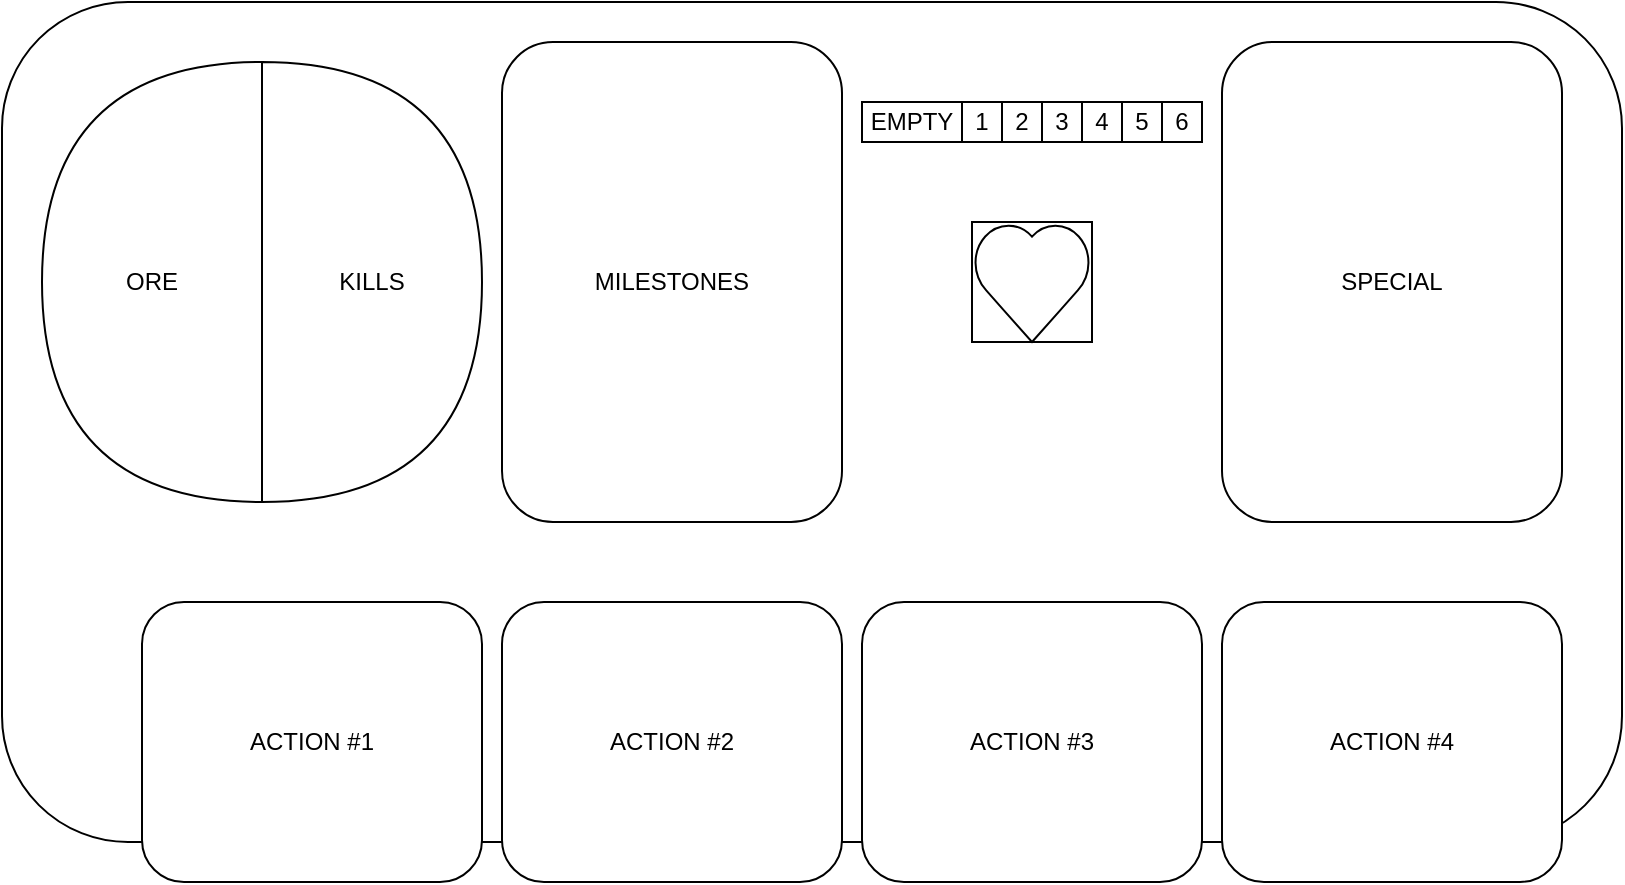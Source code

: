 <mxfile version="22.1.21" type="github">
  <diagram name="Page-1" id="8nauyLsj5Ewo60d0cPrG">
    <mxGraphModel dx="989" dy="546" grid="1" gridSize="10" guides="1" tooltips="1" connect="1" arrows="1" fold="1" page="1" pageScale="1" pageWidth="850" pageHeight="1100" math="0" shadow="0">
      <root>
        <mxCell id="0" />
        <mxCell id="1" parent="0" />
        <mxCell id="7X_QTkF-tOOl7FlQdKGh-1" value="" style="rounded=1;whiteSpace=wrap;html=1;movable=0;resizable=0;rotatable=0;deletable=0;editable=0;locked=1;connectable=0;" parent="1" vertex="1">
          <mxGeometry y="200" width="810" height="420" as="geometry" />
        </mxCell>
        <mxCell id="Jvut1_M2purDqiWmiB2W-1" value="ACTION #1" style="rounded=1;whiteSpace=wrap;html=1;" vertex="1" parent="1">
          <mxGeometry x="70" y="500" width="170" height="140" as="geometry" />
        </mxCell>
        <mxCell id="Jvut1_M2purDqiWmiB2W-9" value="ACTION #2" style="rounded=1;whiteSpace=wrap;html=1;" vertex="1" parent="1">
          <mxGeometry x="250" y="500" width="170" height="140" as="geometry" />
        </mxCell>
        <mxCell id="Jvut1_M2purDqiWmiB2W-10" value="ACTION #3" style="rounded=1;whiteSpace=wrap;html=1;" vertex="1" parent="1">
          <mxGeometry x="430" y="500" width="170" height="140" as="geometry" />
        </mxCell>
        <mxCell id="Jvut1_M2purDqiWmiB2W-11" value="ACTION #4" style="rounded=1;whiteSpace=wrap;html=1;" vertex="1" parent="1">
          <mxGeometry x="610" y="500" width="170" height="140" as="geometry" />
        </mxCell>
        <mxCell id="Jvut1_M2purDqiWmiB2W-26" value="SPECIAL" style="rounded=1;whiteSpace=wrap;html=1;" vertex="1" parent="1">
          <mxGeometry x="610" y="220" width="170" height="240" as="geometry" />
        </mxCell>
        <mxCell id="Jvut1_M2purDqiWmiB2W-27" value="MILESTONES" style="rounded=1;whiteSpace=wrap;html=1;" vertex="1" parent="1">
          <mxGeometry x="250" y="220" width="170" height="240" as="geometry" />
        </mxCell>
        <mxCell id="Jvut1_M2purDqiWmiB2W-28" value="" style="group" vertex="1" connectable="0" parent="1">
          <mxGeometry x="430" y="250" width="170" height="20" as="geometry" />
        </mxCell>
        <mxCell id="Jvut1_M2purDqiWmiB2W-16" value="2" style="rounded=0;whiteSpace=wrap;html=1;" vertex="1" parent="Jvut1_M2purDqiWmiB2W-28">
          <mxGeometry x="70" width="20" height="20" as="geometry" />
        </mxCell>
        <mxCell id="Jvut1_M2purDqiWmiB2W-17" value="3" style="rounded=0;whiteSpace=wrap;html=1;" vertex="1" parent="Jvut1_M2purDqiWmiB2W-28">
          <mxGeometry x="90" width="20" height="20" as="geometry" />
        </mxCell>
        <mxCell id="Jvut1_M2purDqiWmiB2W-18" value="4" style="rounded=0;whiteSpace=wrap;html=1;" vertex="1" parent="Jvut1_M2purDqiWmiB2W-28">
          <mxGeometry x="110" width="20" height="20" as="geometry" />
        </mxCell>
        <mxCell id="Jvut1_M2purDqiWmiB2W-19" value="5" style="rounded=0;whiteSpace=wrap;html=1;" vertex="1" parent="Jvut1_M2purDqiWmiB2W-28">
          <mxGeometry x="130" width="20" height="20" as="geometry" />
        </mxCell>
        <mxCell id="Jvut1_M2purDqiWmiB2W-20" value="6" style="rounded=0;whiteSpace=wrap;html=1;" vertex="1" parent="Jvut1_M2purDqiWmiB2W-28">
          <mxGeometry x="150" width="20" height="20" as="geometry" />
        </mxCell>
        <mxCell id="Jvut1_M2purDqiWmiB2W-21" value="1" style="rounded=0;whiteSpace=wrap;html=1;" vertex="1" parent="Jvut1_M2purDqiWmiB2W-28">
          <mxGeometry x="50" width="20" height="20" as="geometry" />
        </mxCell>
        <mxCell id="Jvut1_M2purDqiWmiB2W-22" value="EMPTY" style="rounded=0;whiteSpace=wrap;html=1;" vertex="1" parent="Jvut1_M2purDqiWmiB2W-28">
          <mxGeometry width="50" height="20" as="geometry" />
        </mxCell>
        <mxCell id="Jvut1_M2purDqiWmiB2W-40" value="" style="group" vertex="1" connectable="0" parent="1">
          <mxGeometry x="485" y="310" width="60" height="60" as="geometry" />
        </mxCell>
        <mxCell id="Jvut1_M2purDqiWmiB2W-37" value="" style="rounded=0;whiteSpace=wrap;html=1;" vertex="1" parent="Jvut1_M2purDqiWmiB2W-40">
          <mxGeometry width="60" height="60" as="geometry" />
        </mxCell>
        <mxCell id="Jvut1_M2purDqiWmiB2W-39" value="" style="verticalLabelPosition=bottom;verticalAlign=top;html=1;shape=mxgraph.basic.heart" vertex="1" parent="Jvut1_M2purDqiWmiB2W-40">
          <mxGeometry width="60" height="60" as="geometry" />
        </mxCell>
        <mxCell id="Jvut1_M2purDqiWmiB2W-50" value="" style="group" vertex="1" connectable="0" parent="1">
          <mxGeometry x="20" y="230" width="220" height="220" as="geometry" />
        </mxCell>
        <mxCell id="Jvut1_M2purDqiWmiB2W-48" value="KILLS" style="shape=or;whiteSpace=wrap;html=1;" vertex="1" parent="Jvut1_M2purDqiWmiB2W-50">
          <mxGeometry x="110" width="110" height="220" as="geometry" />
        </mxCell>
        <mxCell id="Jvut1_M2purDqiWmiB2W-49" value="ORE" style="shape=or;whiteSpace=wrap;html=1;flipH=1;" vertex="1" parent="Jvut1_M2purDqiWmiB2W-50">
          <mxGeometry width="110" height="220" as="geometry" />
        </mxCell>
      </root>
    </mxGraphModel>
  </diagram>
</mxfile>
